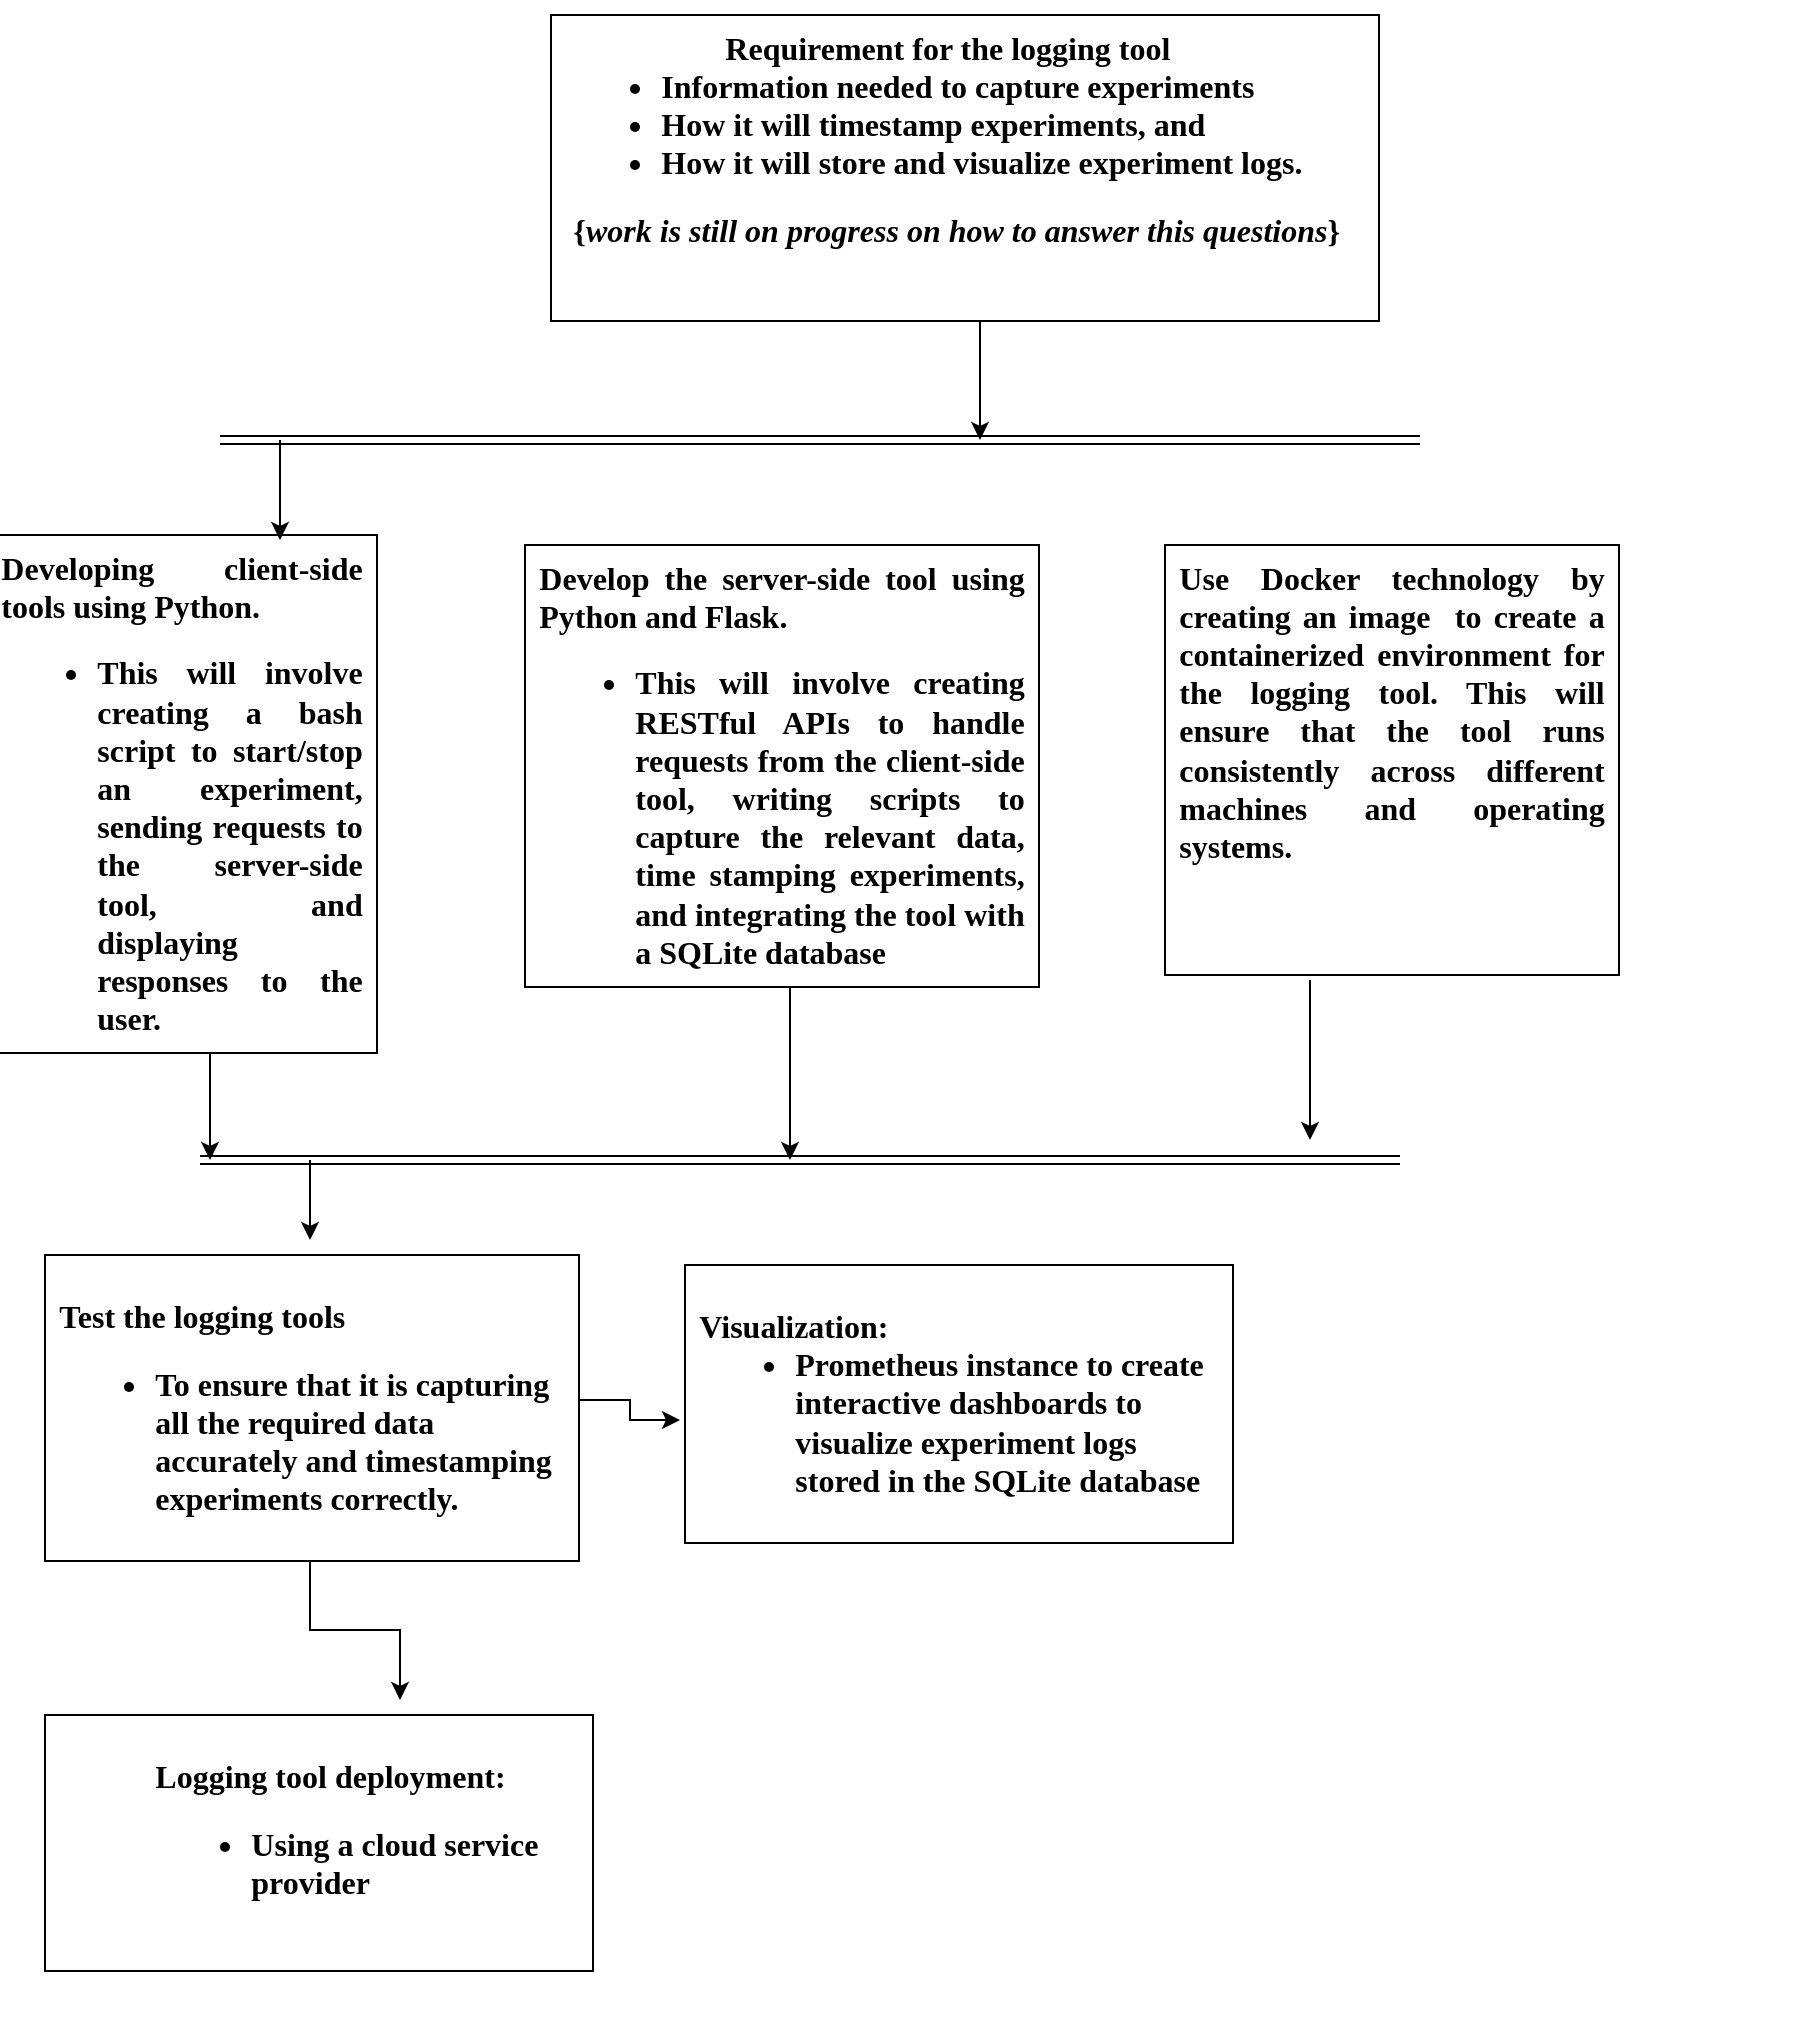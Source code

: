 <mxfile version="20.8.18" type="github">
  <diagram name="Page-1" id="vnXPqtTWHt4VPPqranMU">
    <mxGraphModel dx="880" dy="452" grid="1" gridSize="10" guides="1" tooltips="1" connect="1" arrows="1" fold="1" page="1" pageScale="1" pageWidth="1100" pageHeight="850" math="0" shadow="0">
      <root>
        <mxCell id="0" />
        <mxCell id="1" parent="0" />
        <mxCell id="G24x0Q7YpjulBUD-WfB2-1" value="&lt;span style=&quot;&quot; id=&quot;docs-internal-guid-8f71abb1-7fff-43e4-6c69-f746ee075661&quot;&gt;&lt;div align=&quot;left&quot; style=&quot;margin-left:84.75pt;&quot; dir=&quot;ltr&quot;&gt;&lt;table style=&quot;border: none; border-collapse: collapse;&quot;&gt;&lt;colgroup&gt;&lt;col width=&quot;417&quot;&gt;&lt;/colgroup&gt;&lt;tbody&gt;&lt;tr style=&quot;height:104.549pt&quot;&gt;&lt;td style=&quot;border-width: 1pt; border-style: solid; border-color: rgb(0, 0, 0); vertical-align: top; padding: 5pt; overflow: hidden; overflow-wrap: break-word;&quot;&gt;&lt;p style=&quot;line-height:1.2;text-align: justify;margin-top:0pt;margin-bottom:0pt;&quot; dir=&quot;ltr&quot;&gt;&lt;span style=&quot;font-size: 12pt; font-family: &amp;quot;Times New Roman&amp;quot;; color: rgb(0, 0, 0); font-style: normal; font-variant: normal; text-decoration: none; vertical-align: baseline;&quot;&gt; &amp;nbsp; &amp;nbsp; &amp;nbsp; &amp;nbsp; &amp;nbsp; &amp;nbsp; &amp;nbsp; &amp;nbsp; &amp;nbsp; &amp;nbsp; &lt;/span&gt;&lt;span style=&quot;font-size: 12pt; font-family: &amp;quot;Times New Roman&amp;quot;; color: rgb(0, 0, 0); font-style: normal; font-variant: normal; text-decoration: none; vertical-align: baseline;&quot;&gt;Requirement for the logging tool&lt;/span&gt;&lt;/p&gt;&lt;ul style=&quot;margin-top:0;margin-bottom:0;padding-inline-start:48px;&quot;&gt;&lt;li aria-level=&quot;1&quot; style=&quot;list-style-type: disc; font-size: 12pt; font-family: &amp;quot;Times New Roman&amp;quot;; color: rgb(0, 0, 0); font-style: normal; font-variant: normal; text-decoration: none; vertical-align: baseline;&quot; dir=&quot;ltr&quot;&gt;&lt;p role=&quot;presentation&quot; style=&quot;line-height:1.2;text-align: justify;margin-top:0pt;margin-bottom:0pt;&quot; dir=&quot;ltr&quot;&gt;&lt;span style=&quot;font-size: 12pt; font-family: &amp;quot;Times New Roman&amp;quot;; color: rgb(0, 0, 0); font-style: normal; font-variant: normal; text-decoration: none; vertical-align: baseline;&quot;&gt;Information needed to capture experiments&lt;/span&gt;&lt;/p&gt;&lt;/li&gt;&lt;li aria-level=&quot;1&quot; style=&quot;list-style-type: disc; font-size: 12pt; font-family: &amp;quot;Times New Roman&amp;quot;; color: rgb(0, 0, 0); font-style: normal; font-variant: normal; text-decoration: none; vertical-align: baseline;&quot; dir=&quot;ltr&quot;&gt;&lt;p role=&quot;presentation&quot; style=&quot;line-height:1.2;text-align: justify;margin-top:0pt;margin-bottom:0pt;&quot; dir=&quot;ltr&quot;&gt;&lt;span style=&quot;font-size: 12pt; font-family: &amp;quot;Times New Roman&amp;quot;; color: rgb(0, 0, 0); font-style: normal; font-variant: normal; text-decoration: none; vertical-align: baseline;&quot;&gt;How it will timestamp experiments, and&amp;nbsp;&lt;/span&gt;&lt;/p&gt;&lt;/li&gt;&lt;li aria-level=&quot;1&quot; style=&quot;list-style-type: disc; font-size: 12pt; font-family: &amp;quot;Times New Roman&amp;quot;; color: rgb(0, 0, 0); font-style: normal; font-variant: normal; text-decoration: none; vertical-align: baseline;&quot; dir=&quot;ltr&quot;&gt;&lt;p role=&quot;presentation&quot; style=&quot;line-height:1.2;text-align: justify;margin-top:0pt;margin-bottom:0pt;&quot; dir=&quot;ltr&quot;&gt;&lt;span style=&quot;font-size: 12pt; font-family: &amp;quot;Times New Roman&amp;quot;; color: rgb(0, 0, 0); font-style: normal; font-variant: normal; text-decoration: none; vertical-align: baseline;&quot;&gt;How it will store and visualize experiment logs.&amp;nbsp;&lt;/span&gt;&lt;/p&gt;&lt;/li&gt;&lt;/ul&gt;&lt;br&gt;&lt;p style=&quot;line-height:1.2;text-align: justify;margin-top:0pt;margin-bottom:0pt;&quot; dir=&quot;ltr&quot;&gt;&lt;span style=&quot;font-size: 12pt; font-family: &amp;quot;Times New Roman&amp;quot;; color: rgb(0, 0, 0); font-style: normal; font-variant: normal; text-decoration: none; vertical-align: baseline;&quot;&gt;&amp;nbsp;{&lt;/span&gt;&lt;span style=&quot;font-size: 12pt; font-family: &amp;quot;Times New Roman&amp;quot;; color: rgb(0, 0, 0); font-style: italic; font-variant: normal; text-decoration: none; vertical-align: baseline;&quot;&gt;work is still on progress on how to answer this questions&lt;/span&gt;&lt;span style=&quot;font-size: 12pt; font-family: &amp;quot;Times New Roman&amp;quot;; color: rgb(0, 0, 0); font-style: normal; font-variant: normal; text-decoration: none; vertical-align: baseline;&quot;&gt;}&lt;/span&gt;&lt;/p&gt;&lt;br&gt;&lt;br&gt;&lt;/td&gt;&lt;/tr&gt;&lt;/tbody&gt;&lt;/table&gt;&lt;/div&gt;&lt;/span&gt;" style="text;whiteSpace=wrap;html=1;fontStyle=1;labelBackgroundColor=#FFFFFF;" vertex="1" parent="1">
          <mxGeometry x="180" y="10" width="530" height="10" as="geometry" />
        </mxCell>
        <mxCell id="G24x0Q7YpjulBUD-WfB2-16" style="edgeStyle=orthogonalEdgeStyle;rounded=0;orthogonalLoop=1;jettySize=auto;html=1;fontColor=#000000;labelBackgroundColor=#FFFFFF;" edge="1" parent="1" source="G24x0Q7YpjulBUD-WfB2-2">
          <mxGeometry relative="1" as="geometry">
            <mxPoint x="125" y="590" as="targetPoint" />
          </mxGeometry>
        </mxCell>
        <mxCell id="G24x0Q7YpjulBUD-WfB2-2" value="&lt;span style=&quot;&quot; id=&quot;docs-internal-guid-87b38fee-7fff-7bf4-3341-2061d5f99c98&quot;&gt;&lt;div align=&quot;left&quot; style=&quot;margin-left:-6.75pt;&quot; dir=&quot;ltr&quot;&gt;&lt;table style=&quot;border:none;border-collapse:collapse;&quot;&gt;&lt;colgroup&gt;&lt;col width=&quot;195&quot;&gt;&lt;/colgroup&gt;&lt;tbody&gt;&lt;tr style=&quot;height:48.75pt&quot;&gt;&lt;td style=&quot;border-left:solid #000000 1pt;border-right:solid #000000 1pt;border-bottom:solid #000000 1pt;border-top:solid #000000 1pt;vertical-align:top;padding:5pt 5pt 5pt 5pt;overflow:hidden;overflow-wrap:break-word;&quot;&gt;&lt;p style=&quot;line-height:1.2;text-align: justify;margin-top:0pt;margin-bottom:0pt;&quot; dir=&quot;ltr&quot;&gt;&lt;span style=&quot;font-size: 12pt; font-family: &amp;quot;Times New Roman&amp;quot;; color: rgb(0, 0, 0); font-style: normal; font-variant: normal; text-decoration: none; vertical-align: baseline;&quot;&gt;Developing client-side tools using Python.&amp;nbsp;&lt;/span&gt;&lt;/p&gt;&lt;br&gt;&lt;ul style=&quot;margin-top:0;margin-bottom:0;padding-inline-start:48px;&quot;&gt;&lt;li aria-level=&quot;1&quot; style=&quot;list-style-type: disc; font-size: 12pt; font-family: &amp;quot;Times New Roman&amp;quot;; color: rgb(0, 0, 0); font-style: normal; font-variant: normal; text-decoration: none; vertical-align: baseline;&quot; dir=&quot;ltr&quot;&gt;&lt;p role=&quot;presentation&quot; style=&quot;line-height:1.2;text-align: justify;margin-top:0pt;margin-bottom:0pt;&quot; dir=&quot;ltr&quot;&gt;&lt;span style=&quot;font-size: 12pt; font-family: &amp;quot;Times New Roman&amp;quot;; color: rgb(0, 0, 0); font-style: normal; font-variant: normal; text-decoration: none; vertical-align: baseline;&quot;&gt;This will involve creating a bash script to start/stop an experiment, sending requests to the server-side tool, and displaying responses to the user.&lt;/span&gt;&lt;/p&gt;&lt;/li&gt;&lt;/ul&gt;&lt;/td&gt;&lt;/tr&gt;&lt;/tbody&gt;&lt;/table&gt;&lt;/div&gt;&lt;/span&gt;" style="text;whiteSpace=wrap;html=1;fontStyle=1;labelBackgroundColor=#FFFFFF;" vertex="1" parent="1">
          <mxGeometry x="20" y="270" width="210" height="260" as="geometry" />
        </mxCell>
        <mxCell id="G24x0Q7YpjulBUD-WfB2-19" style="edgeStyle=orthogonalEdgeStyle;rounded=0;orthogonalLoop=1;jettySize=auto;html=1;exitX=0.5;exitY=1;exitDx=0;exitDy=0;fontColor=#000000;labelBackgroundColor=#FFFFFF;" edge="1" parent="1" source="G24x0Q7YpjulBUD-WfB2-3">
          <mxGeometry relative="1" as="geometry">
            <mxPoint x="415" y="590" as="targetPoint" />
          </mxGeometry>
        </mxCell>
        <mxCell id="G24x0Q7YpjulBUD-WfB2-3" value="&lt;span style=&quot;&quot; id=&quot;docs-internal-guid-711c3fd1-7fff-5ce3-1e08-27312bbcdb6b&quot;&gt;&lt;div align=&quot;left&quot; style=&quot;margin-left:0pt;&quot; dir=&quot;ltr&quot;&gt;&lt;table style=&quot;border:none;border-collapse:collapse;&quot;&gt;&lt;colgroup&gt;&lt;col width=&quot;257&quot;&gt;&lt;/colgroup&gt;&lt;tbody&gt;&lt;tr style=&quot;height:60.299pt&quot;&gt;&lt;td style=&quot;border-left:solid #000000 1pt;border-right:solid #000000 1pt;border-bottom:solid #000000 1pt;border-top:solid #000000 1pt;vertical-align:top;padding:5pt 5pt 5pt 5pt;overflow:hidden;overflow-wrap:break-word;&quot;&gt;&lt;p style=&quot;line-height:1.2;text-align: justify;margin-top:0pt;margin-bottom:0pt;&quot; dir=&quot;ltr&quot;&gt;&lt;span style=&quot;font-size: 12pt; font-family: &amp;quot;Times New Roman&amp;quot;; color: rgb(0, 0, 0); font-style: normal; font-variant: normal; text-decoration: none; vertical-align: baseline;&quot;&gt;Develop the server-side tool using Python and Flask.&amp;nbsp;&lt;/span&gt;&lt;/p&gt;&lt;br&gt;&lt;ul style=&quot;margin-top:0;margin-bottom:0;padding-inline-start:48px;&quot;&gt;&lt;li aria-level=&quot;1&quot; style=&quot;list-style-type: disc; font-size: 12pt; font-family: &amp;quot;Times New Roman&amp;quot;; color: rgb(0, 0, 0); font-style: normal; font-variant: normal; text-decoration: none; vertical-align: baseline;&quot; dir=&quot;ltr&quot;&gt;&lt;p role=&quot;presentation&quot; style=&quot;line-height:1.2;text-align: justify;margin-top:0pt;margin-bottom:0pt;&quot; dir=&quot;ltr&quot;&gt;&lt;span style=&quot;font-size: 12pt; font-family: &amp;quot;Times New Roman&amp;quot;; color: rgb(0, 0, 0); font-style: normal; font-variant: normal; text-decoration: none; vertical-align: baseline;&quot;&gt;This will involve creating RESTful APIs to handle requests from the client-side tool, writing scripts to capture the relevant data, time stamping experiments, and integrating the tool with a SQLite database&lt;/span&gt;&lt;/p&gt;&lt;/li&gt;&lt;/ul&gt;&lt;/td&gt;&lt;/tr&gt;&lt;/tbody&gt;&lt;/table&gt;&lt;/div&gt;&lt;/span&gt;" style="text;whiteSpace=wrap;html=1;fontStyle=1;labelBackgroundColor=#FFFFFF;" vertex="1" parent="1">
          <mxGeometry x="280" y="275" width="270" height="225" as="geometry" />
        </mxCell>
        <mxCell id="G24x0Q7YpjulBUD-WfB2-7" value="&lt;span style=&quot;&quot; id=&quot;docs-internal-guid-9653f17b-7fff-a1e9-ef17-a8e098ec560f&quot;&gt;&lt;div align=&quot;left&quot; style=&quot;margin-left:0pt;&quot; dir=&quot;ltr&quot;&gt;&lt;table style=&quot;border:none;border-collapse:collapse;&quot;&gt;&lt;colgroup&gt;&lt;col width=&quot;254&quot;&gt;&lt;/colgroup&gt;&lt;tbody&gt;&lt;tr style=&quot;height:161.25pt&quot;&gt;&lt;td style=&quot;border-left:solid #000000 1pt;border-right:solid #000000 1pt;border-bottom:solid #000000 1pt;border-top:solid #000000 1pt;vertical-align:top;padding:5pt 5pt 5pt 5pt;overflow:hidden;overflow-wrap:break-word;&quot;&gt;&lt;p style=&quot;line-height:1.2;text-align: justify;margin-top:0pt;margin-bottom:0pt;&quot; dir=&quot;ltr&quot;&gt;&lt;span style=&quot;font-size: 12pt; font-family: &amp;quot;Times New Roman&amp;quot;; color: rgb(0, 0, 0); font-style: normal; font-variant: normal; text-decoration: none; vertical-align: baseline;&quot;&gt;Use Docker technology by creating an image&amp;nbsp; to create a containerized environment for the logging tool. This will ensure that the tool runs consistently across different machines and operating systems.&lt;/span&gt;&lt;/p&gt;&lt;/td&gt;&lt;/tr&gt;&lt;/tbody&gt;&lt;/table&gt;&lt;/div&gt;&lt;br&gt;&lt;br&gt;&lt;/span&gt;" style="text;whiteSpace=wrap;html=1;fontStyle=1;labelBackgroundColor=#FFFFFF;" vertex="1" parent="1">
          <mxGeometry x="600" y="275" width="230" height="225" as="geometry" />
        </mxCell>
        <mxCell id="G24x0Q7YpjulBUD-WfB2-11" style="edgeStyle=orthogonalEdgeStyle;rounded=0;orthogonalLoop=1;jettySize=auto;html=1;exitX=1;exitY=0.5;exitDx=0;exitDy=0;entryX=0;entryY=0.5;entryDx=0;entryDy=0;labelBackgroundColor=#FFFFFF;" edge="1" parent="1" source="G24x0Q7YpjulBUD-WfB2-8" target="G24x0Q7YpjulBUD-WfB2-9">
          <mxGeometry relative="1" as="geometry" />
        </mxCell>
        <mxCell id="G24x0Q7YpjulBUD-WfB2-12" style="edgeStyle=orthogonalEdgeStyle;rounded=0;orthogonalLoop=1;jettySize=auto;html=1;exitX=0.5;exitY=1;exitDx=0;exitDy=0;labelBackgroundColor=#FFFFFF;" edge="1" parent="1" source="G24x0Q7YpjulBUD-WfB2-8" target="G24x0Q7YpjulBUD-WfB2-10">
          <mxGeometry relative="1" as="geometry" />
        </mxCell>
        <mxCell id="G24x0Q7YpjulBUD-WfB2-8" value="&lt;span style=&quot;&quot; id=&quot;docs-internal-guid-ccab4e8a-7fff-d47f-dbd8-72167bf76329&quot;&gt;&lt;div align=&quot;left&quot; style=&quot;margin-left:0pt;&quot; dir=&quot;ltr&quot;&gt;&lt;table style=&quot;border:none;border-collapse:collapse;&quot;&gt;&lt;colgroup&gt;&lt;col width=&quot;274&quot;&gt;&lt;/colgroup&gt;&lt;tbody&gt;&lt;tr style=&quot;height:96pt&quot;&gt;&lt;td style=&quot;border-left:solid #000000 1pt;border-right:solid #000000 1pt;border-bottom:solid #000000 1pt;border-top:solid #000000 1pt;vertical-align:top;padding:5pt 5pt 5pt 5pt;overflow:hidden;overflow-wrap:break-word;&quot;&gt;&lt;br&gt;&lt;p style=&quot;line-height:1.2;margin-top:0pt;margin-bottom:0pt;&quot; dir=&quot;ltr&quot;&gt;&lt;span style=&quot;font-size: 12pt; font-family: &amp;quot;Times New Roman&amp;quot;; color: rgb(0, 0, 0); font-style: normal; font-variant: normal; text-decoration: none; vertical-align: baseline;&quot;&gt;Test the logging tools&lt;/span&gt;&lt;/p&gt;&lt;br&gt;&lt;ul style=&quot;margin-top:0;margin-bottom:0;padding-inline-start:48px;&quot;&gt;&lt;li aria-level=&quot;1&quot; style=&quot;list-style-type: disc; font-size: 12pt; font-family: &amp;quot;Times New Roman&amp;quot;; color: rgb(0, 0, 0); font-style: normal; font-variant: normal; text-decoration: none; vertical-align: baseline;&quot; dir=&quot;ltr&quot;&gt;&lt;p role=&quot;presentation&quot; style=&quot;line-height:1.2;margin-top:0pt;margin-bottom:0pt;&quot; dir=&quot;ltr&quot;&gt;&lt;span style=&quot;font-size: 12pt; font-family: &amp;quot;Times New Roman&amp;quot;; color: rgb(0, 0, 0); font-style: normal; font-variant: normal; text-decoration: none; vertical-align: baseline;&quot;&gt;To ensure that it is capturing all the required data accurately and timestamping experiments correctly.&lt;/span&gt;&lt;/p&gt;&lt;/li&gt;&lt;/ul&gt;&lt;br&gt;&lt;/td&gt;&lt;/tr&gt;&lt;/tbody&gt;&lt;/table&gt;&lt;/div&gt;&lt;/span&gt;" style="text;whiteSpace=wrap;html=1;fontStyle=1;labelBackgroundColor=#FFFFFF;" vertex="1" parent="1">
          <mxGeometry x="40" y="630" width="270" height="160" as="geometry" />
        </mxCell>
        <mxCell id="G24x0Q7YpjulBUD-WfB2-9" value="&lt;span style=&quot;&quot; id=&quot;docs-internal-guid-e1f29016-7fff-4933-a8f5-e3dc59dcd443&quot;&gt;&lt;div align=&quot;left&quot; style=&quot;margin-left:0pt;&quot; dir=&quot;ltr&quot;&gt;&lt;table style=&quot;border:none;border-collapse:collapse;&quot;&gt;&lt;colgroup&gt;&lt;col width=&quot;274&quot;&gt;&lt;/colgroup&gt;&lt;tbody&gt;&lt;tr style=&quot;height:96pt&quot;&gt;&lt;td style=&quot;border-left:solid #000000 1pt;border-right:solid #000000 1pt;border-bottom:solid #000000 1pt;border-top:solid #000000 1pt;vertical-align:top;padding:5pt 5pt 5pt 5pt;overflow:hidden;overflow-wrap:break-word;&quot;&gt;&lt;br&gt;&lt;p style=&quot;line-height:1.2;margin-top:0pt;margin-bottom:0pt;&quot; dir=&quot;ltr&quot;&gt;&lt;span style=&quot;font-size: 12pt; font-family: &amp;quot;Times New Roman&amp;quot;; color: rgb(0, 0, 0); font-style: normal; font-variant: normal; text-decoration: none; vertical-align: baseline;&quot;&gt;Visualization:&lt;/span&gt;&lt;/p&gt;&lt;ul style=&quot;margin-top:0;margin-bottom:0;padding-inline-start:48px;&quot;&gt;&lt;li aria-level=&quot;1&quot; style=&quot;list-style-type: disc; font-size: 12pt; font-family: &amp;quot;Times New Roman&amp;quot;; color: rgb(0, 0, 0); font-style: normal; font-variant: normal; text-decoration: none; vertical-align: baseline;&quot; dir=&quot;ltr&quot;&gt;&lt;p role=&quot;presentation&quot; style=&quot;line-height:1.2;margin-top:0pt;margin-bottom:0pt;&quot; dir=&quot;ltr&quot;&gt;&lt;span style=&quot;font-size: 12pt; font-family: &amp;quot;Times New Roman&amp;quot;; color: rgb(0, 0, 0); font-style: normal; font-variant: normal; text-decoration: none; vertical-align: baseline;&quot;&gt;Prometheus instance to create interactive dashboards to visualize experiment logs stored in the SQLite database&lt;/span&gt;&lt;/p&gt;&lt;/li&gt;&lt;/ul&gt;&lt;br&gt;&lt;/td&gt;&lt;/tr&gt;&lt;/tbody&gt;&lt;/table&gt;&lt;/div&gt;&lt;/span&gt;" style="text;whiteSpace=wrap;html=1;fontStyle=1;labelBackgroundColor=#FFFFFF;" vertex="1" parent="1">
          <mxGeometry x="360" y="635" width="560" height="170" as="geometry" />
        </mxCell>
        <mxCell id="G24x0Q7YpjulBUD-WfB2-10" value="&lt;span style=&quot;&quot; id=&quot;docs-internal-guid-3d7859b0-7fff-2d41-9bea-270885637c84&quot;&gt;&lt;div align=&quot;left&quot; style=&quot;margin-left:0pt;&quot; dir=&quot;ltr&quot;&gt;&lt;table style=&quot;border:none;border-collapse:collapse;&quot;&gt;&lt;colgroup&gt;&lt;col width=&quot;274&quot;&gt;&lt;/colgroup&gt;&lt;tbody&gt;&lt;tr style=&quot;height:96pt&quot;&gt;&lt;td style=&quot;border-left:solid #000000 1pt;border-right:solid #000000 1pt;border-bottom:solid #000000 1pt;border-top:solid #000000 1pt;vertical-align:top;padding:5pt 5pt 5pt 5pt;overflow:hidden;overflow-wrap:break-word;&quot;&gt;&lt;br&gt;&lt;p style=&quot;line-height:1.2;margin-left: 36pt;margin-top:0pt;margin-bottom:0pt;&quot; dir=&quot;ltr&quot;&gt;&lt;span style=&quot;font-size: 12pt; font-family: &amp;quot;Times New Roman&amp;quot;; color: rgb(0, 0, 0); font-style: normal; font-variant: normal; text-decoration: none; vertical-align: baseline;&quot;&gt;Logging tool deployment:&lt;/span&gt;&lt;/p&gt;&lt;br&gt;&lt;ul style=&quot;margin-top:0;margin-bottom:0;padding-inline-start:48px;&quot;&gt;&lt;li aria-level=&quot;1&quot; style=&quot;list-style-type: disc; font-size: 12pt; font-family: &amp;quot;Times New Roman&amp;quot;; color: rgb(0, 0, 0); font-style: normal; font-variant: normal; text-decoration: none; vertical-align: baseline; margin-left: 36pt;&quot; dir=&quot;ltr&quot;&gt;&lt;p role=&quot;presentation&quot; style=&quot;line-height:1.2;margin-top:0pt;margin-bottom:0pt;&quot; dir=&quot;ltr&quot;&gt;&lt;span style=&quot;font-size: 12pt; font-family: &amp;quot;Times New Roman&amp;quot;; color: rgb(0, 0, 0); font-style: normal; font-variant: normal; text-decoration: none; vertical-align: baseline;&quot;&gt;Using a cloud service provider&amp;nbsp;&lt;/span&gt;&lt;/p&gt;&lt;/li&gt;&lt;/ul&gt;&lt;/td&gt;&lt;/tr&gt;&lt;/tbody&gt;&lt;/table&gt;&lt;/div&gt;&lt;br&gt;&lt;/span&gt;" style="text;whiteSpace=wrap;html=1;fontStyle=1;labelBackgroundColor=#FFFFFF;" vertex="1" parent="1">
          <mxGeometry x="40" y="860" width="360" height="170" as="geometry" />
        </mxCell>
        <mxCell id="G24x0Q7YpjulBUD-WfB2-14" value="" style="shape=link;html=1;rounded=0;labelBackgroundColor=#FFFFFF;" edge="1" parent="1">
          <mxGeometry width="100" relative="1" as="geometry">
            <mxPoint x="130" y="230" as="sourcePoint" />
            <mxPoint x="730" y="230" as="targetPoint" />
            <Array as="points" />
          </mxGeometry>
        </mxCell>
        <mxCell id="G24x0Q7YpjulBUD-WfB2-15" value="" style="shape=link;html=1;rounded=0;fontColor=#000000;labelBackgroundColor=#FFFFFF;" edge="1" parent="1">
          <mxGeometry width="100" relative="1" as="geometry">
            <mxPoint x="120" y="590" as="sourcePoint" />
            <mxPoint x="720" y="590" as="targetPoint" />
            <Array as="points" />
          </mxGeometry>
        </mxCell>
        <mxCell id="G24x0Q7YpjulBUD-WfB2-21" value="" style="endArrow=classic;html=1;rounded=0;fontColor=#000000;entryX=0.5;entryY=0;entryDx=0;entryDy=0;labelBackgroundColor=#FFFFFF;" edge="1" parent="1" target="G24x0Q7YpjulBUD-WfB2-8">
          <mxGeometry width="50" height="50" relative="1" as="geometry">
            <mxPoint x="175" y="590" as="sourcePoint" />
            <mxPoint x="270" y="570" as="targetPoint" />
          </mxGeometry>
        </mxCell>
        <mxCell id="G24x0Q7YpjulBUD-WfB2-23" value="" style="endArrow=classic;html=1;rounded=0;labelBackgroundColor=#FFFFFF;fontColor=#000000;" edge="1" parent="1">
          <mxGeometry width="50" height="50" relative="1" as="geometry">
            <mxPoint x="510" y="170" as="sourcePoint" />
            <mxPoint x="510" y="230" as="targetPoint" />
          </mxGeometry>
        </mxCell>
        <mxCell id="G24x0Q7YpjulBUD-WfB2-24" value="" style="endArrow=classic;html=1;rounded=0;labelBackgroundColor=#FFFFFF;fontColor=#000000;" edge="1" parent="1" target="G24x0Q7YpjulBUD-WfB2-2">
          <mxGeometry width="50" height="50" relative="1" as="geometry">
            <mxPoint x="210" y="270" as="sourcePoint" />
            <mxPoint x="260" y="220" as="targetPoint" />
          </mxGeometry>
        </mxCell>
        <mxCell id="G24x0Q7YpjulBUD-WfB2-25" value="" style="endArrow=classic;html=1;rounded=0;labelBackgroundColor=#FFFFFF;fontColor=#000000;" edge="1" parent="1">
          <mxGeometry width="50" height="50" relative="1" as="geometry">
            <mxPoint x="160" y="230" as="sourcePoint" />
            <mxPoint x="160" y="280" as="targetPoint" />
          </mxGeometry>
        </mxCell>
        <mxCell id="G24x0Q7YpjulBUD-WfB2-27" value="" style="endArrow=classic;html=1;rounded=0;labelBackgroundColor=#FFFFFF;fontColor=#000000;" edge="1" parent="1">
          <mxGeometry width="50" height="50" relative="1" as="geometry">
            <mxPoint x="675" y="500" as="sourcePoint" />
            <mxPoint x="675" y="580" as="targetPoint" />
            <Array as="points">
              <mxPoint x="675" y="530" />
              <mxPoint x="675" y="560" />
            </Array>
          </mxGeometry>
        </mxCell>
      </root>
    </mxGraphModel>
  </diagram>
</mxfile>
